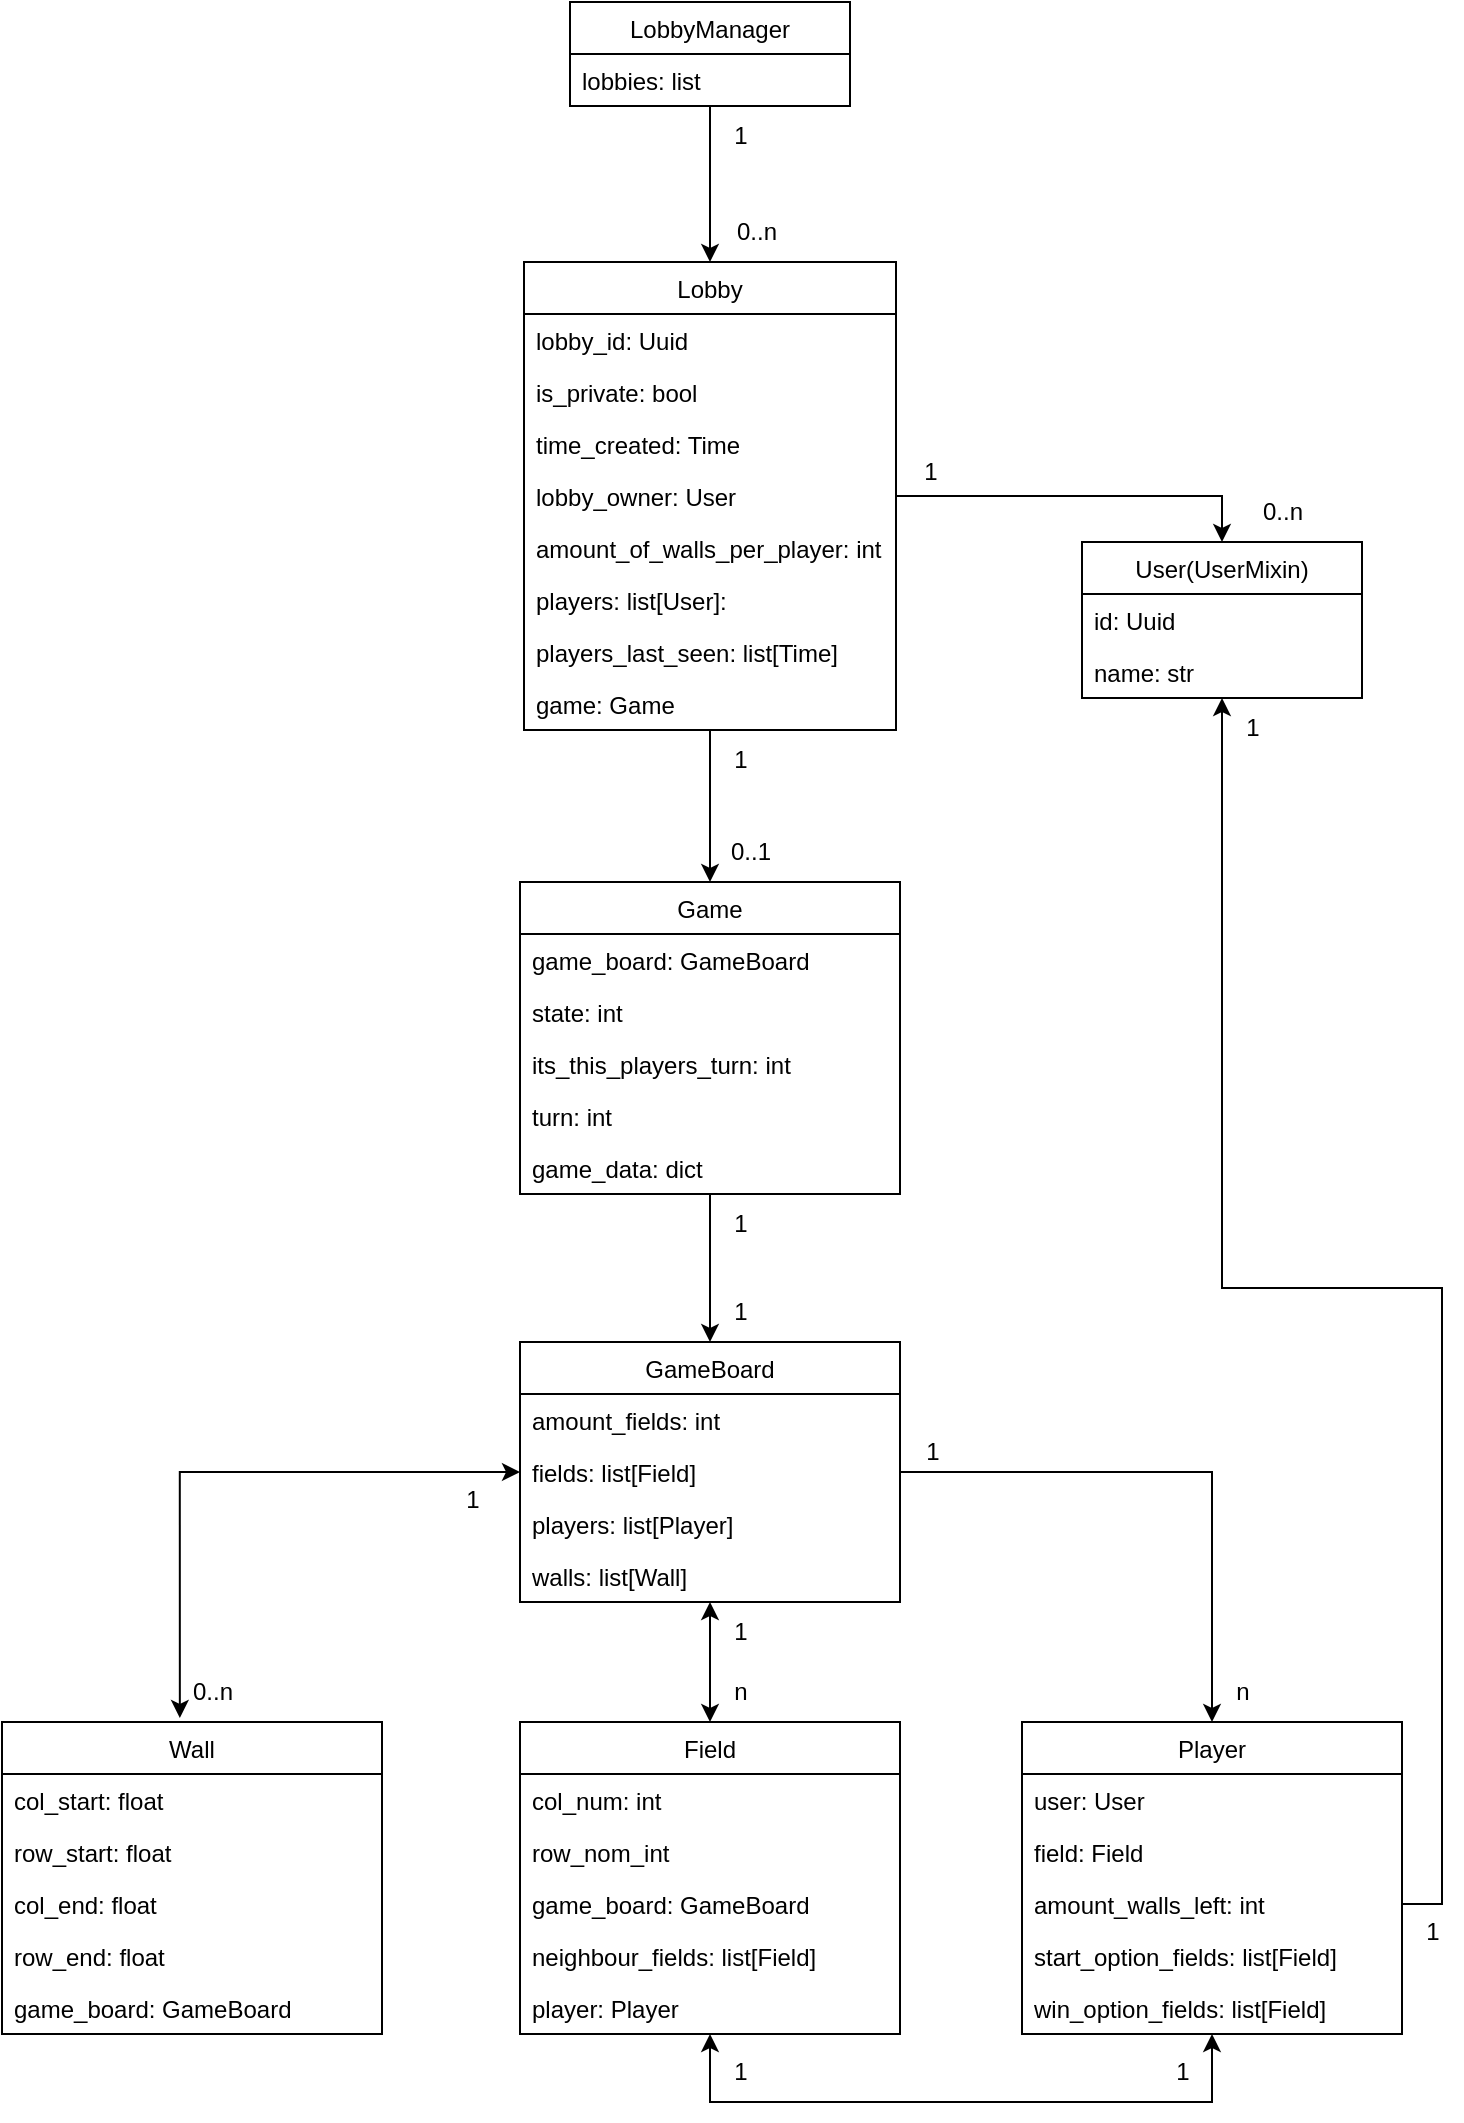 <mxfile version="20.8.13" type="device"><diagram name="Seite-1" id="IFkk-V2EbHm7FsN4SGU1"><mxGraphModel dx="2022" dy="622" grid="1" gridSize="10" guides="1" tooltips="1" connect="1" arrows="1" fold="1" page="1" pageScale="1" pageWidth="827" pageHeight="1169" math="0" shadow="0"><root><mxCell id="0"/><mxCell id="1" parent="0"/><mxCell id="ihGPWjI4M55-aFJAO8wz-46" style="edgeStyle=orthogonalEdgeStyle;rounded=0;orthogonalLoop=1;jettySize=auto;html=1;entryX=0.5;entryY=0;entryDx=0;entryDy=0;" edge="1" parent="1" source="ihGPWjI4M55-aFJAO8wz-4" target="ihGPWjI4M55-aFJAO8wz-12"><mxGeometry relative="1" as="geometry"/></mxCell><mxCell id="ihGPWjI4M55-aFJAO8wz-4" value="LobbyManager" style="swimlane;fontStyle=0;childLayout=stackLayout;horizontal=1;startSize=26;fillColor=none;horizontalStack=0;resizeParent=1;resizeParentMax=0;resizeLast=0;collapsible=1;marginBottom=0;" vertex="1" parent="1"><mxGeometry x="274" y="40" width="140" height="52" as="geometry"/></mxCell><mxCell id="ihGPWjI4M55-aFJAO8wz-5" value="lobbies: list" style="text;strokeColor=none;fillColor=none;align=left;verticalAlign=top;spacingLeft=4;spacingRight=4;overflow=hidden;rotatable=0;points=[[0,0.5],[1,0.5]];portConstraint=eastwest;" vertex="1" parent="ihGPWjI4M55-aFJAO8wz-4"><mxGeometry y="26" width="140" height="26" as="geometry"/></mxCell><mxCell id="ihGPWjI4M55-aFJAO8wz-45" style="edgeStyle=orthogonalEdgeStyle;rounded=0;orthogonalLoop=1;jettySize=auto;html=1;entryX=0.5;entryY=0;entryDx=0;entryDy=0;" edge="1" parent="1" source="ihGPWjI4M55-aFJAO8wz-12" target="ihGPWjI4M55-aFJAO8wz-42"><mxGeometry relative="1" as="geometry"/></mxCell><mxCell id="ihGPWjI4M55-aFJAO8wz-12" value="Lobby" style="swimlane;fontStyle=0;childLayout=stackLayout;horizontal=1;startSize=26;fillColor=none;horizontalStack=0;resizeParent=1;resizeParentMax=0;resizeLast=0;collapsible=1;marginBottom=0;" vertex="1" parent="1"><mxGeometry x="251" y="170" width="186" height="234" as="geometry"/></mxCell><mxCell id="ihGPWjI4M55-aFJAO8wz-15" value="lobby_id: Uuid" style="text;strokeColor=none;fillColor=none;align=left;verticalAlign=top;spacingLeft=4;spacingRight=4;overflow=hidden;rotatable=0;points=[[0,0.5],[1,0.5]];portConstraint=eastwest;" vertex="1" parent="ihGPWjI4M55-aFJAO8wz-12"><mxGeometry y="26" width="186" height="26" as="geometry"/></mxCell><mxCell id="ihGPWjI4M55-aFJAO8wz-16" value="is_private: bool" style="text;strokeColor=none;fillColor=none;align=left;verticalAlign=top;spacingLeft=4;spacingRight=4;overflow=hidden;rotatable=0;points=[[0,0.5],[1,0.5]];portConstraint=eastwest;" vertex="1" parent="ihGPWjI4M55-aFJAO8wz-12"><mxGeometry y="52" width="186" height="26" as="geometry"/></mxCell><mxCell id="ihGPWjI4M55-aFJAO8wz-17" value="time_created: Time" style="text;strokeColor=none;fillColor=none;align=left;verticalAlign=top;spacingLeft=4;spacingRight=4;overflow=hidden;rotatable=0;points=[[0,0.5],[1,0.5]];portConstraint=eastwest;" vertex="1" parent="ihGPWjI4M55-aFJAO8wz-12"><mxGeometry y="78" width="186" height="26" as="geometry"/></mxCell><mxCell id="ihGPWjI4M55-aFJAO8wz-18" value="lobby_owner: User" style="text;strokeColor=none;fillColor=none;align=left;verticalAlign=top;spacingLeft=4;spacingRight=4;overflow=hidden;rotatable=0;points=[[0,0.5],[1,0.5]];portConstraint=eastwest;" vertex="1" parent="ihGPWjI4M55-aFJAO8wz-12"><mxGeometry y="104" width="186" height="26" as="geometry"/></mxCell><mxCell id="ihGPWjI4M55-aFJAO8wz-19" value="amount_of_walls_per_player: int" style="text;strokeColor=none;fillColor=none;align=left;verticalAlign=top;spacingLeft=4;spacingRight=4;overflow=hidden;rotatable=0;points=[[0,0.5],[1,0.5]];portConstraint=eastwest;" vertex="1" parent="ihGPWjI4M55-aFJAO8wz-12"><mxGeometry y="130" width="186" height="26" as="geometry"/></mxCell><mxCell id="ihGPWjI4M55-aFJAO8wz-20" value="players: list[User]: " style="text;strokeColor=none;fillColor=none;align=left;verticalAlign=top;spacingLeft=4;spacingRight=4;overflow=hidden;rotatable=0;points=[[0,0.5],[1,0.5]];portConstraint=eastwest;" vertex="1" parent="ihGPWjI4M55-aFJAO8wz-12"><mxGeometry y="156" width="186" height="26" as="geometry"/></mxCell><mxCell id="ihGPWjI4M55-aFJAO8wz-21" value="players_last_seen: list[Time]" style="text;strokeColor=none;fillColor=none;align=left;verticalAlign=top;spacingLeft=4;spacingRight=4;overflow=hidden;rotatable=0;points=[[0,0.5],[1,0.5]];portConstraint=eastwest;" vertex="1" parent="ihGPWjI4M55-aFJAO8wz-12"><mxGeometry y="182" width="186" height="26" as="geometry"/></mxCell><mxCell id="ihGPWjI4M55-aFJAO8wz-22" value="game: Game" style="text;strokeColor=none;fillColor=none;align=left;verticalAlign=top;spacingLeft=4;spacingRight=4;overflow=hidden;rotatable=0;points=[[0,0.5],[1,0.5]];portConstraint=eastwest;" vertex="1" parent="ihGPWjI4M55-aFJAO8wz-12"><mxGeometry y="208" width="186" height="26" as="geometry"/></mxCell><mxCell id="ihGPWjI4M55-aFJAO8wz-27" value="User(UserMixin)" style="swimlane;fontStyle=0;childLayout=stackLayout;horizontal=1;startSize=26;fillColor=none;horizontalStack=0;resizeParent=1;resizeParentMax=0;resizeLast=0;collapsible=1;marginBottom=0;" vertex="1" parent="1"><mxGeometry x="530" y="310" width="140" height="78" as="geometry"/></mxCell><mxCell id="ihGPWjI4M55-aFJAO8wz-28" value="id: Uuid" style="text;strokeColor=none;fillColor=none;align=left;verticalAlign=top;spacingLeft=4;spacingRight=4;overflow=hidden;rotatable=0;points=[[0,0.5],[1,0.5]];portConstraint=eastwest;" vertex="1" parent="ihGPWjI4M55-aFJAO8wz-27"><mxGeometry y="26" width="140" height="26" as="geometry"/></mxCell><mxCell id="ihGPWjI4M55-aFJAO8wz-23" value="name: str" style="text;strokeColor=none;fillColor=none;align=left;verticalAlign=top;spacingLeft=4;spacingRight=4;overflow=hidden;rotatable=0;points=[[0,0.5],[1,0.5]];portConstraint=eastwest;" vertex="1" parent="ihGPWjI4M55-aFJAO8wz-27"><mxGeometry y="52" width="140" height="26" as="geometry"/></mxCell><mxCell id="ihGPWjI4M55-aFJAO8wz-34" style="edgeStyle=orthogonalEdgeStyle;rounded=0;orthogonalLoop=1;jettySize=auto;html=1;entryX=0.5;entryY=0;entryDx=0;entryDy=0;" edge="1" parent="1" source="ihGPWjI4M55-aFJAO8wz-18" target="ihGPWjI4M55-aFJAO8wz-27"><mxGeometry relative="1" as="geometry"/></mxCell><mxCell id="ihGPWjI4M55-aFJAO8wz-53" style="edgeStyle=orthogonalEdgeStyle;rounded=0;orthogonalLoop=1;jettySize=auto;html=1;" edge="1" parent="1" source="ihGPWjI4M55-aFJAO8wz-42" target="ihGPWjI4M55-aFJAO8wz-47"><mxGeometry relative="1" as="geometry"/></mxCell><mxCell id="ihGPWjI4M55-aFJAO8wz-42" value="Game" style="swimlane;fontStyle=0;childLayout=stackLayout;horizontal=1;startSize=26;fillColor=none;horizontalStack=0;resizeParent=1;resizeParentMax=0;resizeLast=0;collapsible=1;marginBottom=0;" vertex="1" parent="1"><mxGeometry x="249" y="480" width="190" height="156" as="geometry"/></mxCell><mxCell id="ihGPWjI4M55-aFJAO8wz-43" value="game_board: GameBoard" style="text;strokeColor=none;fillColor=none;align=left;verticalAlign=top;spacingLeft=4;spacingRight=4;overflow=hidden;rotatable=0;points=[[0,0.5],[1,0.5]];portConstraint=eastwest;" vertex="1" parent="ihGPWjI4M55-aFJAO8wz-42"><mxGeometry y="26" width="190" height="26" as="geometry"/></mxCell><mxCell id="ihGPWjI4M55-aFJAO8wz-44" value="state: int" style="text;strokeColor=none;fillColor=none;align=left;verticalAlign=top;spacingLeft=4;spacingRight=4;overflow=hidden;rotatable=0;points=[[0,0.5],[1,0.5]];portConstraint=eastwest;" vertex="1" parent="ihGPWjI4M55-aFJAO8wz-42"><mxGeometry y="52" width="190" height="26" as="geometry"/></mxCell><mxCell id="ihGPWjI4M55-aFJAO8wz-35" value="its_this_players_turn: int" style="text;strokeColor=none;fillColor=none;align=left;verticalAlign=top;spacingLeft=4;spacingRight=4;overflow=hidden;rotatable=0;points=[[0,0.5],[1,0.5]];portConstraint=eastwest;" vertex="1" parent="ihGPWjI4M55-aFJAO8wz-42"><mxGeometry y="78" width="190" height="26" as="geometry"/></mxCell><mxCell id="ihGPWjI4M55-aFJAO8wz-36" value="turn: int" style="text;strokeColor=none;fillColor=none;align=left;verticalAlign=top;spacingLeft=4;spacingRight=4;overflow=hidden;rotatable=0;points=[[0,0.5],[1,0.5]];portConstraint=eastwest;" vertex="1" parent="ihGPWjI4M55-aFJAO8wz-42"><mxGeometry y="104" width="190" height="26" as="geometry"/></mxCell><mxCell id="ihGPWjI4M55-aFJAO8wz-37" value="game_data: dict" style="text;strokeColor=none;fillColor=none;align=left;verticalAlign=top;spacingLeft=4;spacingRight=4;overflow=hidden;rotatable=0;points=[[0,0.5],[1,0.5]];portConstraint=eastwest;" vertex="1" parent="ihGPWjI4M55-aFJAO8wz-42"><mxGeometry y="130" width="190" height="26" as="geometry"/></mxCell><mxCell id="ihGPWjI4M55-aFJAO8wz-71" style="edgeStyle=orthogonalEdgeStyle;rounded=0;orthogonalLoop=1;jettySize=auto;html=1;entryX=0.5;entryY=0;entryDx=0;entryDy=0;startArrow=classic;startFill=1;" edge="1" parent="1" source="ihGPWjI4M55-aFJAO8wz-47" target="ihGPWjI4M55-aFJAO8wz-54"><mxGeometry relative="1" as="geometry"/></mxCell><mxCell id="ihGPWjI4M55-aFJAO8wz-72" style="edgeStyle=orthogonalEdgeStyle;rounded=0;orthogonalLoop=1;jettySize=auto;html=1;entryX=0.5;entryY=0;entryDx=0;entryDy=0;" edge="1" parent="1" source="ihGPWjI4M55-aFJAO8wz-47" target="ihGPWjI4M55-aFJAO8wz-59"><mxGeometry relative="1" as="geometry"/></mxCell><mxCell id="ihGPWjI4M55-aFJAO8wz-73" style="edgeStyle=orthogonalEdgeStyle;rounded=0;orthogonalLoop=1;jettySize=auto;html=1;entryX=0.468;entryY=-0.013;entryDx=0;entryDy=0;entryPerimeter=0;startArrow=classic;startFill=1;" edge="1" parent="1" source="ihGPWjI4M55-aFJAO8wz-47" target="ihGPWjI4M55-aFJAO8wz-65"><mxGeometry relative="1" as="geometry"/></mxCell><mxCell id="ihGPWjI4M55-aFJAO8wz-47" value="GameBoard" style="swimlane;fontStyle=0;childLayout=stackLayout;horizontal=1;startSize=26;fillColor=none;horizontalStack=0;resizeParent=1;resizeParentMax=0;resizeLast=0;collapsible=1;marginBottom=0;" vertex="1" parent="1"><mxGeometry x="249" y="710" width="190" height="130" as="geometry"/></mxCell><mxCell id="ihGPWjI4M55-aFJAO8wz-48" value="amount_fields: int" style="text;strokeColor=none;fillColor=none;align=left;verticalAlign=top;spacingLeft=4;spacingRight=4;overflow=hidden;rotatable=0;points=[[0,0.5],[1,0.5]];portConstraint=eastwest;" vertex="1" parent="ihGPWjI4M55-aFJAO8wz-47"><mxGeometry y="26" width="190" height="26" as="geometry"/></mxCell><mxCell id="ihGPWjI4M55-aFJAO8wz-49" value="fields: list[Field]" style="text;strokeColor=none;fillColor=none;align=left;verticalAlign=top;spacingLeft=4;spacingRight=4;overflow=hidden;rotatable=0;points=[[0,0.5],[1,0.5]];portConstraint=eastwest;" vertex="1" parent="ihGPWjI4M55-aFJAO8wz-47"><mxGeometry y="52" width="190" height="26" as="geometry"/></mxCell><mxCell id="ihGPWjI4M55-aFJAO8wz-50" value="players: list[Player]" style="text;strokeColor=none;fillColor=none;align=left;verticalAlign=top;spacingLeft=4;spacingRight=4;overflow=hidden;rotatable=0;points=[[0,0.5],[1,0.5]];portConstraint=eastwest;" vertex="1" parent="ihGPWjI4M55-aFJAO8wz-47"><mxGeometry y="78" width="190" height="26" as="geometry"/></mxCell><mxCell id="ihGPWjI4M55-aFJAO8wz-51" value="walls: list[Wall]" style="text;strokeColor=none;fillColor=none;align=left;verticalAlign=top;spacingLeft=4;spacingRight=4;overflow=hidden;rotatable=0;points=[[0,0.5],[1,0.5]];portConstraint=eastwest;" vertex="1" parent="ihGPWjI4M55-aFJAO8wz-47"><mxGeometry y="104" width="190" height="26" as="geometry"/></mxCell><mxCell id="ihGPWjI4M55-aFJAO8wz-54" value="Field" style="swimlane;fontStyle=0;childLayout=stackLayout;horizontal=1;startSize=26;fillColor=none;horizontalStack=0;resizeParent=1;resizeParentMax=0;resizeLast=0;collapsible=1;marginBottom=0;" vertex="1" parent="1"><mxGeometry x="249" y="900" width="190" height="156" as="geometry"/></mxCell><mxCell id="ihGPWjI4M55-aFJAO8wz-55" value="col_num: int" style="text;strokeColor=none;fillColor=none;align=left;verticalAlign=top;spacingLeft=4;spacingRight=4;overflow=hidden;rotatable=0;points=[[0,0.5],[1,0.5]];portConstraint=eastwest;" vertex="1" parent="ihGPWjI4M55-aFJAO8wz-54"><mxGeometry y="26" width="190" height="26" as="geometry"/></mxCell><mxCell id="ihGPWjI4M55-aFJAO8wz-56" value="row_nom_int" style="text;strokeColor=none;fillColor=none;align=left;verticalAlign=top;spacingLeft=4;spacingRight=4;overflow=hidden;rotatable=0;points=[[0,0.5],[1,0.5]];portConstraint=eastwest;" vertex="1" parent="ihGPWjI4M55-aFJAO8wz-54"><mxGeometry y="52" width="190" height="26" as="geometry"/></mxCell><mxCell id="ihGPWjI4M55-aFJAO8wz-57" value="game_board: GameBoard" style="text;strokeColor=none;fillColor=none;align=left;verticalAlign=top;spacingLeft=4;spacingRight=4;overflow=hidden;rotatable=0;points=[[0,0.5],[1,0.5]];portConstraint=eastwest;" vertex="1" parent="ihGPWjI4M55-aFJAO8wz-54"><mxGeometry y="78" width="190" height="26" as="geometry"/></mxCell><mxCell id="ihGPWjI4M55-aFJAO8wz-58" value="neighbour_fields: list[Field]" style="text;strokeColor=none;fillColor=none;align=left;verticalAlign=top;spacingLeft=4;spacingRight=4;overflow=hidden;rotatable=0;points=[[0,0.5],[1,0.5]];portConstraint=eastwest;" vertex="1" parent="ihGPWjI4M55-aFJAO8wz-54"><mxGeometry y="104" width="190" height="26" as="geometry"/></mxCell><mxCell id="ihGPWjI4M55-aFJAO8wz-26" value="player: Player" style="text;strokeColor=none;fillColor=none;align=left;verticalAlign=top;spacingLeft=4;spacingRight=4;overflow=hidden;rotatable=0;points=[[0,0.5],[1,0.5]];portConstraint=eastwest;" vertex="1" parent="ihGPWjI4M55-aFJAO8wz-54"><mxGeometry y="130" width="190" height="26" as="geometry"/></mxCell><mxCell id="ihGPWjI4M55-aFJAO8wz-85" style="edgeStyle=orthogonalEdgeStyle;rounded=0;orthogonalLoop=1;jettySize=auto;html=1;startArrow=classic;startFill=1;" edge="1" parent="1" source="ihGPWjI4M55-aFJAO8wz-59" target="ihGPWjI4M55-aFJAO8wz-54"><mxGeometry relative="1" as="geometry"><Array as="points"><mxPoint x="595" y="1090"/><mxPoint x="344" y="1090"/></Array></mxGeometry></mxCell><mxCell id="ihGPWjI4M55-aFJAO8wz-59" value="Player" style="swimlane;fontStyle=0;childLayout=stackLayout;horizontal=1;startSize=26;fillColor=none;horizontalStack=0;resizeParent=1;resizeParentMax=0;resizeLast=0;collapsible=1;marginBottom=0;" vertex="1" parent="1"><mxGeometry x="500" y="900" width="190" height="156" as="geometry"/></mxCell><mxCell id="ihGPWjI4M55-aFJAO8wz-60" value="user: User" style="text;strokeColor=none;fillColor=none;align=left;verticalAlign=top;spacingLeft=4;spacingRight=4;overflow=hidden;rotatable=0;points=[[0,0.5],[1,0.5]];portConstraint=eastwest;" vertex="1" parent="ihGPWjI4M55-aFJAO8wz-59"><mxGeometry y="26" width="190" height="26" as="geometry"/></mxCell><mxCell id="ihGPWjI4M55-aFJAO8wz-61" value="field: Field" style="text;strokeColor=none;fillColor=none;align=left;verticalAlign=top;spacingLeft=4;spacingRight=4;overflow=hidden;rotatable=0;points=[[0,0.5],[1,0.5]];portConstraint=eastwest;" vertex="1" parent="ihGPWjI4M55-aFJAO8wz-59"><mxGeometry y="52" width="190" height="26" as="geometry"/></mxCell><mxCell id="ihGPWjI4M55-aFJAO8wz-62" value="amount_walls_left: int" style="text;strokeColor=none;fillColor=none;align=left;verticalAlign=top;spacingLeft=4;spacingRight=4;overflow=hidden;rotatable=0;points=[[0,0.5],[1,0.5]];portConstraint=eastwest;" vertex="1" parent="ihGPWjI4M55-aFJAO8wz-59"><mxGeometry y="78" width="190" height="26" as="geometry"/></mxCell><mxCell id="ihGPWjI4M55-aFJAO8wz-63" value="start_option_fields: list[Field]" style="text;strokeColor=none;fillColor=none;align=left;verticalAlign=top;spacingLeft=4;spacingRight=4;overflow=hidden;rotatable=0;points=[[0,0.5],[1,0.5]];portConstraint=eastwest;" vertex="1" parent="ihGPWjI4M55-aFJAO8wz-59"><mxGeometry y="104" width="190" height="26" as="geometry"/></mxCell><mxCell id="ihGPWjI4M55-aFJAO8wz-64" value="win_option_fields: list[Field]" style="text;strokeColor=none;fillColor=none;align=left;verticalAlign=top;spacingLeft=4;spacingRight=4;overflow=hidden;rotatable=0;points=[[0,0.5],[1,0.5]];portConstraint=eastwest;" vertex="1" parent="ihGPWjI4M55-aFJAO8wz-59"><mxGeometry y="130" width="190" height="26" as="geometry"/></mxCell><mxCell id="ihGPWjI4M55-aFJAO8wz-65" value="Wall" style="swimlane;fontStyle=0;childLayout=stackLayout;horizontal=1;startSize=26;fillColor=none;horizontalStack=0;resizeParent=1;resizeParentMax=0;resizeLast=0;collapsible=1;marginBottom=0;" vertex="1" parent="1"><mxGeometry x="-10" y="900" width="190" height="156" as="geometry"/></mxCell><mxCell id="ihGPWjI4M55-aFJAO8wz-66" value="col_start: float" style="text;strokeColor=none;fillColor=none;align=left;verticalAlign=top;spacingLeft=4;spacingRight=4;overflow=hidden;rotatable=0;points=[[0,0.5],[1,0.5]];portConstraint=eastwest;" vertex="1" parent="ihGPWjI4M55-aFJAO8wz-65"><mxGeometry y="26" width="190" height="26" as="geometry"/></mxCell><mxCell id="ihGPWjI4M55-aFJAO8wz-67" value="row_start: float" style="text;strokeColor=none;fillColor=none;align=left;verticalAlign=top;spacingLeft=4;spacingRight=4;overflow=hidden;rotatable=0;points=[[0,0.5],[1,0.5]];portConstraint=eastwest;" vertex="1" parent="ihGPWjI4M55-aFJAO8wz-65"><mxGeometry y="52" width="190" height="26" as="geometry"/></mxCell><mxCell id="ihGPWjI4M55-aFJAO8wz-68" value="col_end: float" style="text;strokeColor=none;fillColor=none;align=left;verticalAlign=top;spacingLeft=4;spacingRight=4;overflow=hidden;rotatable=0;points=[[0,0.5],[1,0.5]];portConstraint=eastwest;" vertex="1" parent="ihGPWjI4M55-aFJAO8wz-65"><mxGeometry y="78" width="190" height="26" as="geometry"/></mxCell><mxCell id="ihGPWjI4M55-aFJAO8wz-69" value="row_end: float" style="text;strokeColor=none;fillColor=none;align=left;verticalAlign=top;spacingLeft=4;spacingRight=4;overflow=hidden;rotatable=0;points=[[0,0.5],[1,0.5]];portConstraint=eastwest;" vertex="1" parent="ihGPWjI4M55-aFJAO8wz-65"><mxGeometry y="104" width="190" height="26" as="geometry"/></mxCell><mxCell id="ihGPWjI4M55-aFJAO8wz-70" value="game_board: GameBoard" style="text;strokeColor=none;fillColor=none;align=left;verticalAlign=top;spacingLeft=4;spacingRight=4;overflow=hidden;rotatable=0;points=[[0,0.5],[1,0.5]];portConstraint=eastwest;" vertex="1" parent="ihGPWjI4M55-aFJAO8wz-65"><mxGeometry y="130" width="190" height="26" as="geometry"/></mxCell><mxCell id="ihGPWjI4M55-aFJAO8wz-74" value="0..n" style="text;html=1;align=center;verticalAlign=middle;resizable=0;points=[];autosize=1;strokeColor=none;fillColor=none;" vertex="1" parent="1"><mxGeometry x="610" y="280" width="40" height="30" as="geometry"/></mxCell><mxCell id="ihGPWjI4M55-aFJAO8wz-75" value="1" style="text;html=1;align=center;verticalAlign=middle;resizable=0;points=[];autosize=1;strokeColor=none;fillColor=none;" vertex="1" parent="1"><mxGeometry x="439" y="260" width="30" height="30" as="geometry"/></mxCell><mxCell id="ihGPWjI4M55-aFJAO8wz-76" value="1" style="text;html=1;align=center;verticalAlign=middle;resizable=0;points=[];autosize=1;strokeColor=none;fillColor=none;" vertex="1" parent="1"><mxGeometry x="344" y="92" width="30" height="30" as="geometry"/></mxCell><mxCell id="ihGPWjI4M55-aFJAO8wz-77" value="0..n" style="text;html=1;align=center;verticalAlign=middle;resizable=0;points=[];autosize=1;strokeColor=none;fillColor=none;" vertex="1" parent="1"><mxGeometry x="347" y="140" width="40" height="30" as="geometry"/></mxCell><mxCell id="ihGPWjI4M55-aFJAO8wz-78" value="0..1" style="text;html=1;align=center;verticalAlign=middle;resizable=0;points=[];autosize=1;strokeColor=none;fillColor=none;" vertex="1" parent="1"><mxGeometry x="344" y="450" width="40" height="30" as="geometry"/></mxCell><mxCell id="ihGPWjI4M55-aFJAO8wz-79" value="1" style="text;html=1;align=center;verticalAlign=middle;resizable=0;points=[];autosize=1;strokeColor=none;fillColor=none;" vertex="1" parent="1"><mxGeometry x="344" y="404" width="30" height="30" as="geometry"/></mxCell><mxCell id="ihGPWjI4M55-aFJAO8wz-80" value="1" style="text;html=1;align=center;verticalAlign=middle;resizable=0;points=[];autosize=1;strokeColor=none;fillColor=none;" vertex="1" parent="1"><mxGeometry x="344" y="636" width="30" height="30" as="geometry"/></mxCell><mxCell id="ihGPWjI4M55-aFJAO8wz-81" value="1" style="text;html=1;align=center;verticalAlign=middle;resizable=0;points=[];autosize=1;strokeColor=none;fillColor=none;" vertex="1" parent="1"><mxGeometry x="344" y="680" width="30" height="30" as="geometry"/></mxCell><mxCell id="ihGPWjI4M55-aFJAO8wz-82" style="edgeStyle=orthogonalEdgeStyle;rounded=0;orthogonalLoop=1;jettySize=auto;html=1;" edge="1" parent="1" source="ihGPWjI4M55-aFJAO8wz-62" target="ihGPWjI4M55-aFJAO8wz-27"><mxGeometry relative="1" as="geometry"/></mxCell><mxCell id="ihGPWjI4M55-aFJAO8wz-83" value="1" style="text;html=1;align=center;verticalAlign=middle;resizable=0;points=[];autosize=1;strokeColor=none;fillColor=none;" vertex="1" parent="1"><mxGeometry x="690" y="990" width="30" height="30" as="geometry"/></mxCell><mxCell id="ihGPWjI4M55-aFJAO8wz-84" value="1" style="text;html=1;align=center;verticalAlign=middle;resizable=0;points=[];autosize=1;strokeColor=none;fillColor=none;" vertex="1" parent="1"><mxGeometry x="600" y="388" width="30" height="30" as="geometry"/></mxCell><mxCell id="ihGPWjI4M55-aFJAO8wz-86" value="1" style="text;html=1;align=center;verticalAlign=middle;resizable=0;points=[];autosize=1;strokeColor=none;fillColor=none;" vertex="1" parent="1"><mxGeometry x="210" y="774" width="30" height="30" as="geometry"/></mxCell><mxCell id="ihGPWjI4M55-aFJAO8wz-87" value="n" style="text;html=1;align=center;verticalAlign=middle;resizable=0;points=[];autosize=1;strokeColor=none;fillColor=none;" vertex="1" parent="1"><mxGeometry x="344" y="870" width="30" height="30" as="geometry"/></mxCell><mxCell id="ihGPWjI4M55-aFJAO8wz-88" value="1" style="text;html=1;align=center;verticalAlign=middle;resizable=0;points=[];autosize=1;strokeColor=none;fillColor=none;" vertex="1" parent="1"><mxGeometry x="440" y="750" width="30" height="30" as="geometry"/></mxCell><mxCell id="ihGPWjI4M55-aFJAO8wz-89" value="0..n" style="text;html=1;align=center;verticalAlign=middle;resizable=0;points=[];autosize=1;strokeColor=none;fillColor=none;" vertex="1" parent="1"><mxGeometry x="75" y="870" width="40" height="30" as="geometry"/></mxCell><mxCell id="ihGPWjI4M55-aFJAO8wz-90" value="1" style="text;html=1;align=center;verticalAlign=middle;resizable=0;points=[];autosize=1;strokeColor=none;fillColor=none;" vertex="1" parent="1"><mxGeometry x="344" y="840" width="30" height="30" as="geometry"/></mxCell><mxCell id="ihGPWjI4M55-aFJAO8wz-91" value="1" style="text;html=1;align=center;verticalAlign=middle;resizable=0;points=[];autosize=1;strokeColor=none;fillColor=none;" vertex="1" parent="1"><mxGeometry x="344" y="1060" width="30" height="30" as="geometry"/></mxCell><mxCell id="ihGPWjI4M55-aFJAO8wz-92" value="1" style="text;html=1;align=center;verticalAlign=middle;resizable=0;points=[];autosize=1;strokeColor=none;fillColor=none;" vertex="1" parent="1"><mxGeometry x="565" y="1060" width="30" height="30" as="geometry"/></mxCell><mxCell id="ihGPWjI4M55-aFJAO8wz-93" value="n" style="text;html=1;align=center;verticalAlign=middle;resizable=0;points=[];autosize=1;strokeColor=none;fillColor=none;" vertex="1" parent="1"><mxGeometry x="595" y="870" width="30" height="30" as="geometry"/></mxCell></root></mxGraphModel></diagram></mxfile>